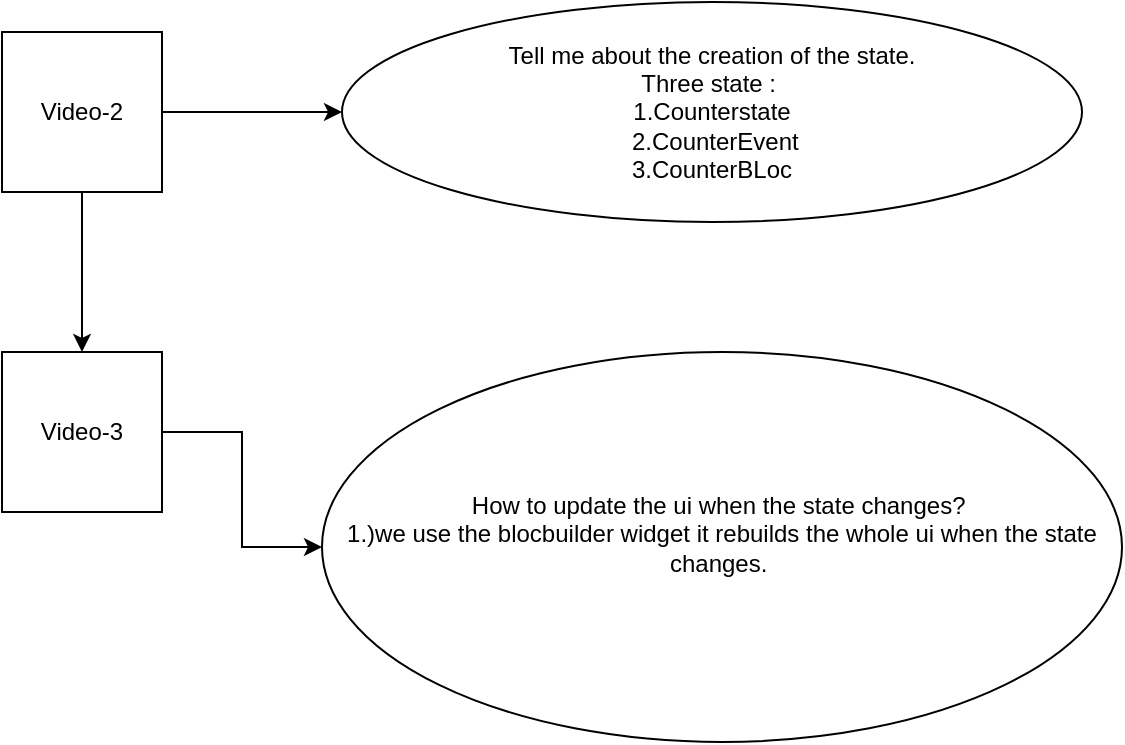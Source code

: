 <mxfile version="24.8.3">
  <diagram name="Page-1" id="2YBvvXClWsGukQMizWep">
    <mxGraphModel dx="1368" dy="754" grid="1" gridSize="10" guides="1" tooltips="1" connect="1" arrows="1" fold="1" page="1" pageScale="1" pageWidth="850" pageHeight="1100" math="0" shadow="0">
      <root>
        <mxCell id="0" />
        <mxCell id="1" parent="0" />
        <mxCell id="UX0aAJ_6ftWTTiIvv_Kv-5" value="" style="edgeStyle=orthogonalEdgeStyle;rounded=0;orthogonalLoop=1;jettySize=auto;html=1;" edge="1" parent="1" source="UX0aAJ_6ftWTTiIvv_Kv-1" target="UX0aAJ_6ftWTTiIvv_Kv-4">
          <mxGeometry relative="1" as="geometry" />
        </mxCell>
        <mxCell id="UX0aAJ_6ftWTTiIvv_Kv-7" value="" style="edgeStyle=orthogonalEdgeStyle;rounded=0;orthogonalLoop=1;jettySize=auto;html=1;" edge="1" parent="1" source="UX0aAJ_6ftWTTiIvv_Kv-1" target="UX0aAJ_6ftWTTiIvv_Kv-6">
          <mxGeometry relative="1" as="geometry" />
        </mxCell>
        <mxCell id="UX0aAJ_6ftWTTiIvv_Kv-1" value="Video-2" style="whiteSpace=wrap;html=1;aspect=fixed;" vertex="1" parent="1">
          <mxGeometry x="200" y="135" width="80" height="80" as="geometry" />
        </mxCell>
        <mxCell id="UX0aAJ_6ftWTTiIvv_Kv-4" value="Tell me about the creation of the state.&lt;div&gt;Three state :&amp;nbsp;&lt;/div&gt;&lt;div&gt;1.Counterstate&lt;br&gt;&amp;nbsp;2.CounterEvent&lt;br&gt;3.CounterBLoc&lt;/div&gt;" style="ellipse;whiteSpace=wrap;html=1;" vertex="1" parent="1">
          <mxGeometry x="370" y="120" width="370" height="110" as="geometry" />
        </mxCell>
        <mxCell id="UX0aAJ_6ftWTTiIvv_Kv-11" value="" style="edgeStyle=orthogonalEdgeStyle;rounded=0;orthogonalLoop=1;jettySize=auto;html=1;" edge="1" parent="1" source="UX0aAJ_6ftWTTiIvv_Kv-6" target="UX0aAJ_6ftWTTiIvv_Kv-10">
          <mxGeometry relative="1" as="geometry" />
        </mxCell>
        <mxCell id="UX0aAJ_6ftWTTiIvv_Kv-6" value="Video-3" style="whiteSpace=wrap;html=1;aspect=fixed;" vertex="1" parent="1">
          <mxGeometry x="200" y="295" width="80" height="80" as="geometry" />
        </mxCell>
        <mxCell id="UX0aAJ_6ftWTTiIvv_Kv-10" value="How to update the ui when the state changes?&amp;nbsp;&lt;br&gt;1.)we use the blocbuilder widget it rebuilds the whole ui when the state changes.&amp;nbsp;&lt;div&gt;&lt;br/&gt;&lt;/div&gt;" style="ellipse;whiteSpace=wrap;html=1;" vertex="1" parent="1">
          <mxGeometry x="360" y="295" width="400" height="195" as="geometry" />
        </mxCell>
      </root>
    </mxGraphModel>
  </diagram>
</mxfile>
